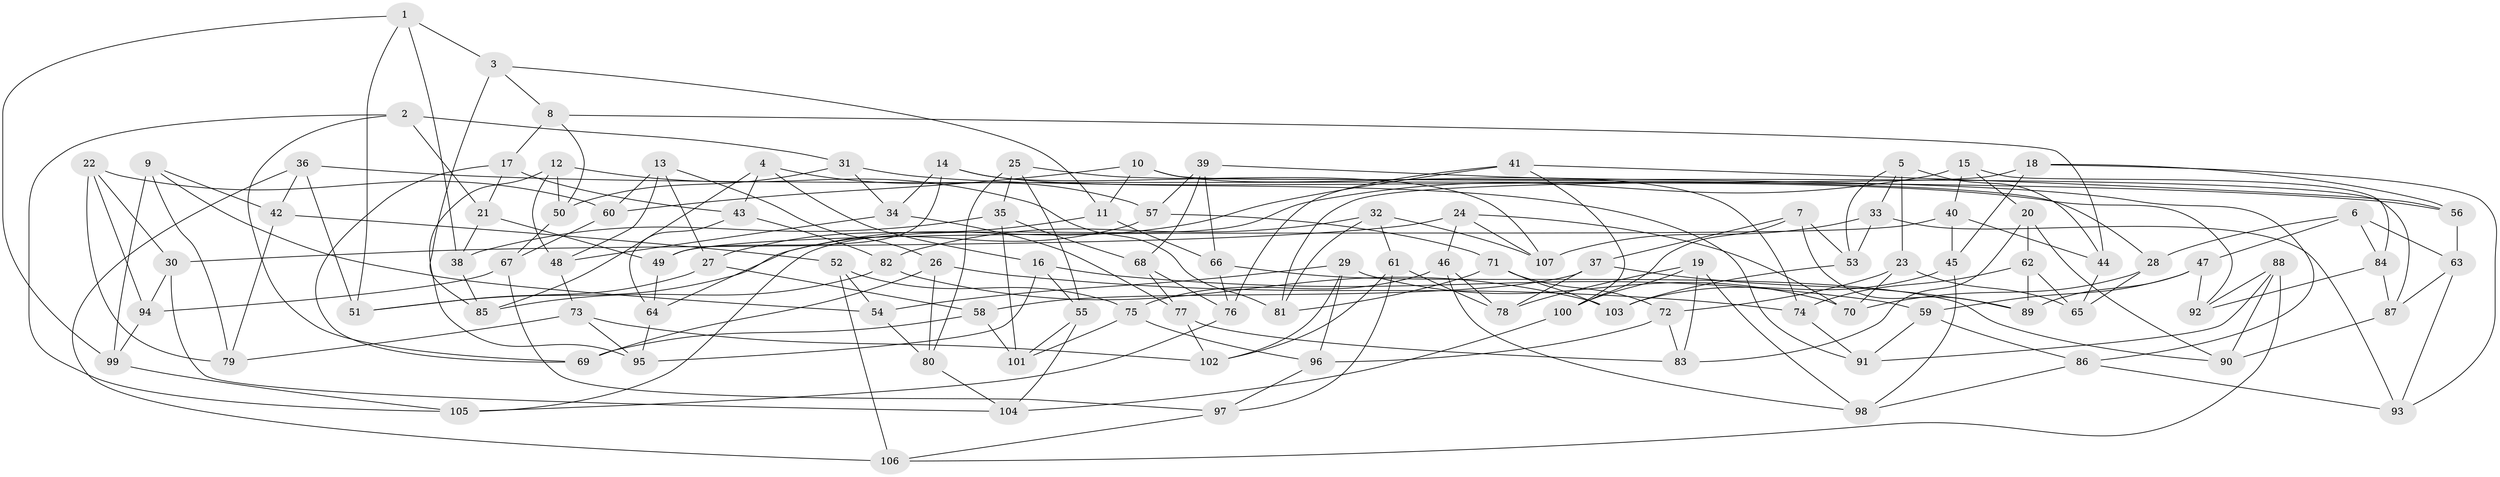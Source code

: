 // Generated by graph-tools (version 1.1) at 2025/37/03/09/25 02:37:56]
// undirected, 107 vertices, 214 edges
graph export_dot {
graph [start="1"]
  node [color=gray90,style=filled];
  1;
  2;
  3;
  4;
  5;
  6;
  7;
  8;
  9;
  10;
  11;
  12;
  13;
  14;
  15;
  16;
  17;
  18;
  19;
  20;
  21;
  22;
  23;
  24;
  25;
  26;
  27;
  28;
  29;
  30;
  31;
  32;
  33;
  34;
  35;
  36;
  37;
  38;
  39;
  40;
  41;
  42;
  43;
  44;
  45;
  46;
  47;
  48;
  49;
  50;
  51;
  52;
  53;
  54;
  55;
  56;
  57;
  58;
  59;
  60;
  61;
  62;
  63;
  64;
  65;
  66;
  67;
  68;
  69;
  70;
  71;
  72;
  73;
  74;
  75;
  76;
  77;
  78;
  79;
  80;
  81;
  82;
  83;
  84;
  85;
  86;
  87;
  88;
  89;
  90;
  91;
  92;
  93;
  94;
  95;
  96;
  97;
  98;
  99;
  100;
  101;
  102;
  103;
  104;
  105;
  106;
  107;
  1 -- 38;
  1 -- 51;
  1 -- 3;
  1 -- 99;
  2 -- 21;
  2 -- 105;
  2 -- 69;
  2 -- 31;
  3 -- 11;
  3 -- 8;
  3 -- 85;
  4 -- 57;
  4 -- 85;
  4 -- 16;
  4 -- 43;
  5 -- 23;
  5 -- 53;
  5 -- 33;
  5 -- 44;
  6 -- 28;
  6 -- 84;
  6 -- 47;
  6 -- 63;
  7 -- 37;
  7 -- 53;
  7 -- 100;
  7 -- 89;
  8 -- 17;
  8 -- 44;
  8 -- 50;
  9 -- 79;
  9 -- 54;
  9 -- 99;
  9 -- 42;
  10 -- 60;
  10 -- 11;
  10 -- 74;
  10 -- 87;
  11 -- 66;
  11 -- 27;
  12 -- 50;
  12 -- 48;
  12 -- 81;
  12 -- 95;
  13 -- 27;
  13 -- 60;
  13 -- 26;
  13 -- 48;
  14 -- 107;
  14 -- 91;
  14 -- 34;
  14 -- 49;
  15 -- 84;
  15 -- 105;
  15 -- 40;
  15 -- 20;
  16 -- 95;
  16 -- 55;
  16 -- 59;
  17 -- 69;
  17 -- 21;
  17 -- 43;
  18 -- 56;
  18 -- 45;
  18 -- 93;
  18 -- 81;
  19 -- 83;
  19 -- 78;
  19 -- 100;
  19 -- 98;
  20 -- 62;
  20 -- 83;
  20 -- 90;
  21 -- 38;
  21 -- 49;
  22 -- 60;
  22 -- 94;
  22 -- 30;
  22 -- 79;
  23 -- 70;
  23 -- 65;
  23 -- 72;
  24 -- 70;
  24 -- 107;
  24 -- 46;
  24 -- 30;
  25 -- 28;
  25 -- 55;
  25 -- 80;
  25 -- 35;
  26 -- 69;
  26 -- 74;
  26 -- 80;
  27 -- 58;
  27 -- 51;
  28 -- 70;
  28 -- 65;
  29 -- 102;
  29 -- 54;
  29 -- 96;
  29 -- 70;
  30 -- 94;
  30 -- 104;
  31 -- 92;
  31 -- 50;
  31 -- 34;
  32 -- 61;
  32 -- 107;
  32 -- 81;
  32 -- 82;
  33 -- 93;
  33 -- 107;
  33 -- 53;
  34 -- 77;
  34 -- 48;
  35 -- 38;
  35 -- 101;
  35 -- 68;
  36 -- 106;
  36 -- 56;
  36 -- 51;
  36 -- 42;
  37 -- 89;
  37 -- 78;
  37 -- 58;
  38 -- 85;
  39 -- 68;
  39 -- 57;
  39 -- 66;
  39 -- 86;
  40 -- 49;
  40 -- 45;
  40 -- 44;
  41 -- 56;
  41 -- 51;
  41 -- 76;
  41 -- 100;
  42 -- 52;
  42 -- 79;
  43 -- 82;
  43 -- 64;
  44 -- 65;
  45 -- 98;
  45 -- 103;
  46 -- 78;
  46 -- 75;
  46 -- 98;
  47 -- 89;
  47 -- 59;
  47 -- 92;
  48 -- 73;
  49 -- 64;
  50 -- 67;
  52 -- 54;
  52 -- 106;
  52 -- 75;
  53 -- 103;
  54 -- 80;
  55 -- 104;
  55 -- 101;
  56 -- 63;
  57 -- 71;
  57 -- 64;
  58 -- 101;
  58 -- 69;
  59 -- 86;
  59 -- 91;
  60 -- 67;
  61 -- 102;
  61 -- 97;
  61 -- 78;
  62 -- 65;
  62 -- 89;
  62 -- 74;
  63 -- 87;
  63 -- 93;
  64 -- 95;
  66 -- 76;
  66 -- 90;
  67 -- 97;
  67 -- 94;
  68 -- 76;
  68 -- 77;
  71 -- 72;
  71 -- 103;
  71 -- 81;
  72 -- 83;
  72 -- 96;
  73 -- 95;
  73 -- 79;
  73 -- 102;
  74 -- 91;
  75 -- 101;
  75 -- 96;
  76 -- 105;
  77 -- 83;
  77 -- 102;
  80 -- 104;
  82 -- 85;
  82 -- 103;
  84 -- 92;
  84 -- 87;
  86 -- 98;
  86 -- 93;
  87 -- 90;
  88 -- 106;
  88 -- 90;
  88 -- 92;
  88 -- 91;
  94 -- 99;
  96 -- 97;
  97 -- 106;
  99 -- 105;
  100 -- 104;
}
